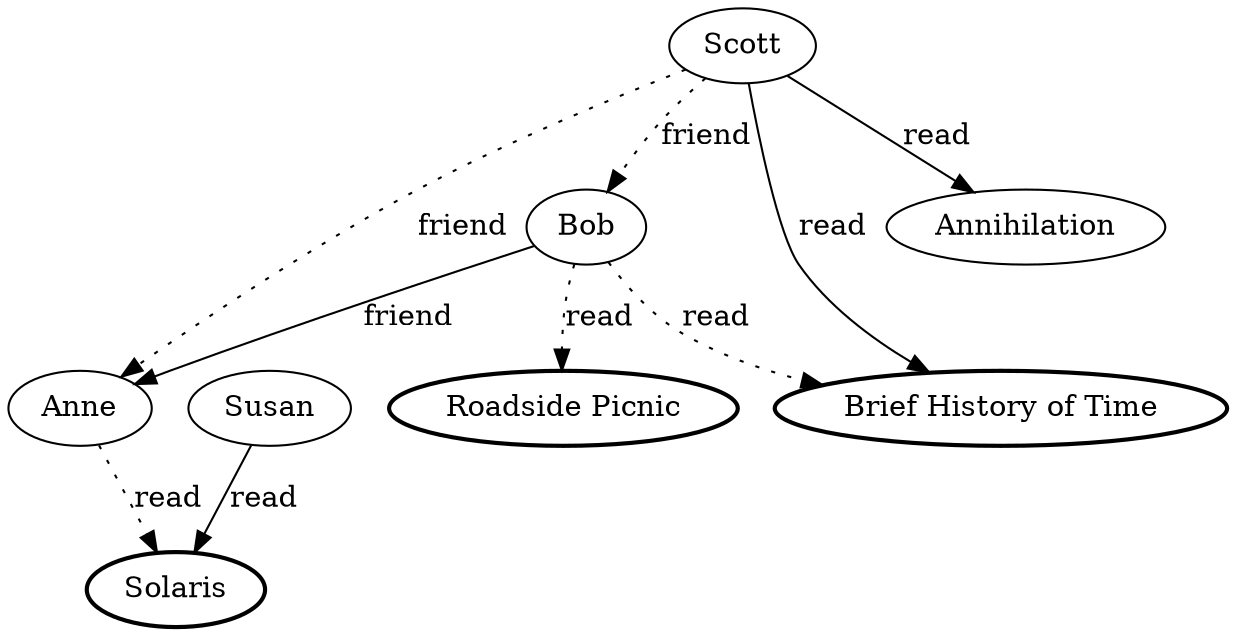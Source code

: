 /* Created by igraph 0.7.0 */
digraph {
  0 [
    name=Scott
    age=36
    label="Scott"
    id=1
  ];
  1 [
    name=Bob
    age=47
    label="Bob"
    id=2
  ];
  2 [
    name=Anne
    age=34
    label="Anne"
    id=3
  ];
  3 [
    name=Susan
    age=45
    label="Susan"
    id=4
  ];
  4 [
    category=novel
    title=Solaris
    label="Solaris"
    id=5
    style=bold
  ];
  5 [
    category=novel
    title="Roadside Picnic"
    label="Roadside Picnic"
    id=6
    style=bold
  ];
  6 [
    category=novel
    title=Annihilation
    label="Annihilation"
    id=7
  ];
  7 [
    category=nonfiction
    title="Brief History of Time"
    label="Brief History of Time"
    id=8
    style=bold
  ];

  0 -> 2 [
    label="friend"
    id=16
    style=dotted
  ];
  1 -> 2 [
    label="friend"
    id=17
  ];
  0 -> 6 [
    label="read"
    id=9
  ];
  0 -> 7 [
    label="read"
    id=10
  ];
  1 -> 7 [
    label="read"
    id=11
    style=dotted
  ];
  1 -> 5 [
    label="read"
    id=12
    style=dotted
  ];
  2 -> 4 [
    label="read"
    id=13
    style=dotted
  ];
  3 -> 4 [
    label="read"
    id=14
  ];
  0 -> 1 [
    label="friend"
    id=15
    style=dotted
  ];
}
